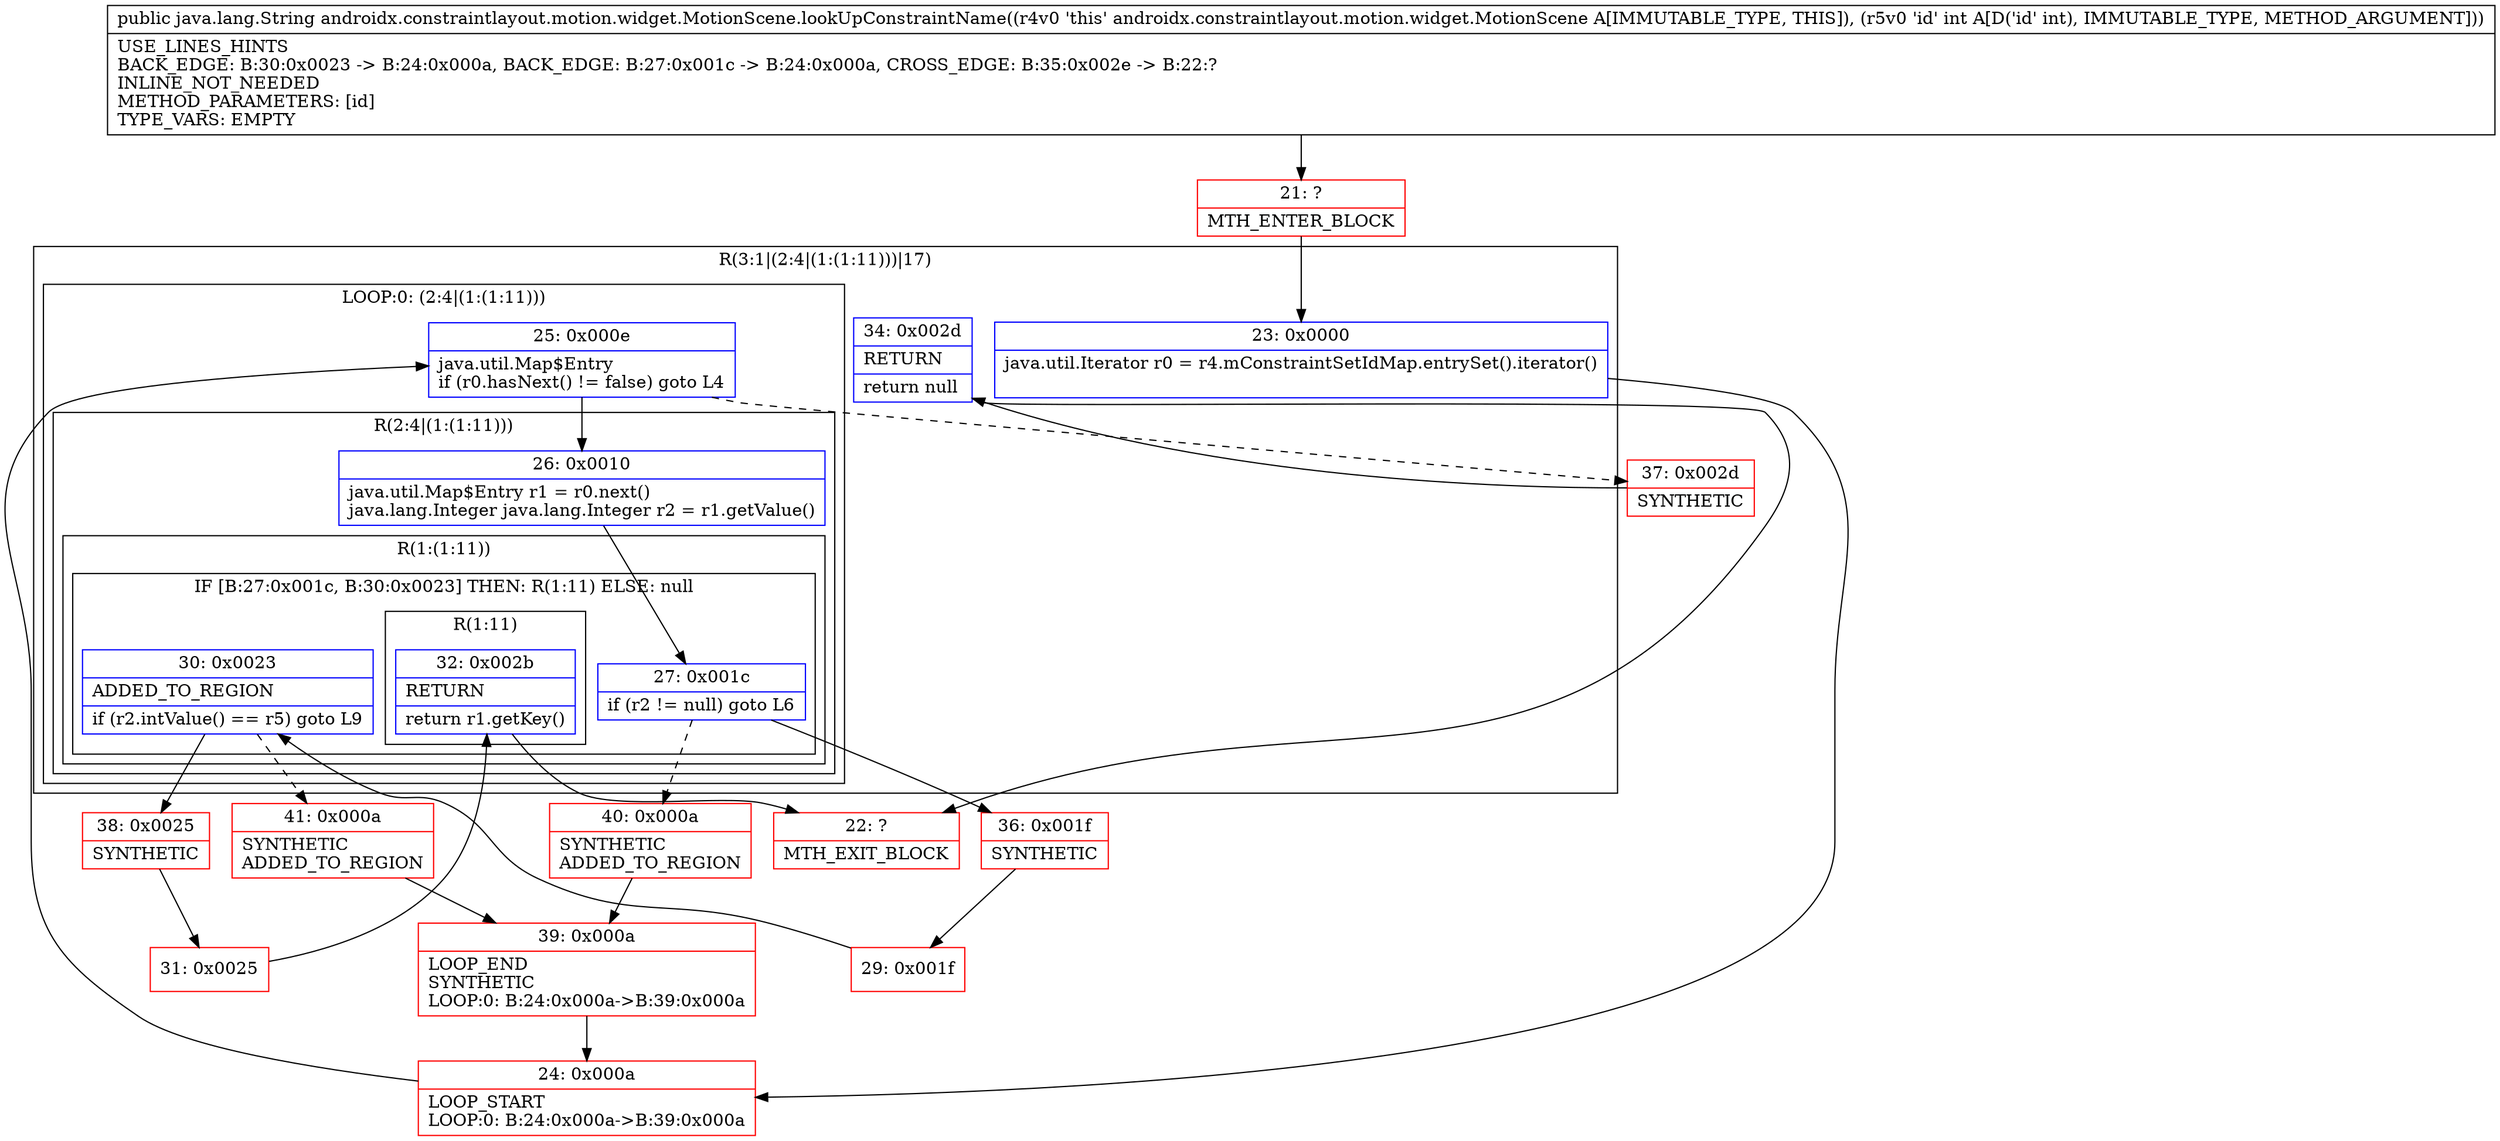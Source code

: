 digraph "CFG forandroidx.constraintlayout.motion.widget.MotionScene.lookUpConstraintName(I)Ljava\/lang\/String;" {
subgraph cluster_Region_1710760042 {
label = "R(3:1|(2:4|(1:(1:11)))|17)";
node [shape=record,color=blue];
Node_23 [shape=record,label="{23\:\ 0x0000|java.util.Iterator r0 = r4.mConstraintSetIdMap.entrySet().iterator()\l\l}"];
subgraph cluster_LoopRegion_62286765 {
label = "LOOP:0: (2:4|(1:(1:11)))";
node [shape=record,color=blue];
Node_25 [shape=record,label="{25\:\ 0x000e|java.util.Map$Entry \lif (r0.hasNext() != false) goto L4\l}"];
subgraph cluster_Region_817485399 {
label = "R(2:4|(1:(1:11)))";
node [shape=record,color=blue];
Node_26 [shape=record,label="{26\:\ 0x0010|java.util.Map$Entry r1 = r0.next()\ljava.lang.Integer java.lang.Integer r2 = r1.getValue()\l}"];
subgraph cluster_Region_149212538 {
label = "R(1:(1:11))";
node [shape=record,color=blue];
subgraph cluster_IfRegion_1857578963 {
label = "IF [B:27:0x001c, B:30:0x0023] THEN: R(1:11) ELSE: null";
node [shape=record,color=blue];
Node_27 [shape=record,label="{27\:\ 0x001c|if (r2 != null) goto L6\l}"];
Node_30 [shape=record,label="{30\:\ 0x0023|ADDED_TO_REGION\l|if (r2.intValue() == r5) goto L9\l}"];
subgraph cluster_Region_1696701704 {
label = "R(1:11)";
node [shape=record,color=blue];
Node_32 [shape=record,label="{32\:\ 0x002b|RETURN\l|return r1.getKey()\l}"];
}
}
}
}
}
Node_34 [shape=record,label="{34\:\ 0x002d|RETURN\l|return null\l}"];
}
Node_21 [shape=record,color=red,label="{21\:\ ?|MTH_ENTER_BLOCK\l}"];
Node_24 [shape=record,color=red,label="{24\:\ 0x000a|LOOP_START\lLOOP:0: B:24:0x000a\-\>B:39:0x000a\l}"];
Node_36 [shape=record,color=red,label="{36\:\ 0x001f|SYNTHETIC\l}"];
Node_29 [shape=record,color=red,label="{29\:\ 0x001f}"];
Node_38 [shape=record,color=red,label="{38\:\ 0x0025|SYNTHETIC\l}"];
Node_31 [shape=record,color=red,label="{31\:\ 0x0025}"];
Node_22 [shape=record,color=red,label="{22\:\ ?|MTH_EXIT_BLOCK\l}"];
Node_41 [shape=record,color=red,label="{41\:\ 0x000a|SYNTHETIC\lADDED_TO_REGION\l}"];
Node_39 [shape=record,color=red,label="{39\:\ 0x000a|LOOP_END\lSYNTHETIC\lLOOP:0: B:24:0x000a\-\>B:39:0x000a\l}"];
Node_40 [shape=record,color=red,label="{40\:\ 0x000a|SYNTHETIC\lADDED_TO_REGION\l}"];
Node_37 [shape=record,color=red,label="{37\:\ 0x002d|SYNTHETIC\l}"];
MethodNode[shape=record,label="{public java.lang.String androidx.constraintlayout.motion.widget.MotionScene.lookUpConstraintName((r4v0 'this' androidx.constraintlayout.motion.widget.MotionScene A[IMMUTABLE_TYPE, THIS]), (r5v0 'id' int A[D('id' int), IMMUTABLE_TYPE, METHOD_ARGUMENT]))  | USE_LINES_HINTS\lBACK_EDGE: B:30:0x0023 \-\> B:24:0x000a, BACK_EDGE: B:27:0x001c \-\> B:24:0x000a, CROSS_EDGE: B:35:0x002e \-\> B:22:?\lINLINE_NOT_NEEDED\lMETHOD_PARAMETERS: [id]\lTYPE_VARS: EMPTY\l}"];
MethodNode -> Node_21;Node_23 -> Node_24;
Node_25 -> Node_26;
Node_25 -> Node_37[style=dashed];
Node_26 -> Node_27;
Node_27 -> Node_36;
Node_27 -> Node_40[style=dashed];
Node_30 -> Node_38;
Node_30 -> Node_41[style=dashed];
Node_32 -> Node_22;
Node_34 -> Node_22;
Node_21 -> Node_23;
Node_24 -> Node_25;
Node_36 -> Node_29;
Node_29 -> Node_30;
Node_38 -> Node_31;
Node_31 -> Node_32;
Node_41 -> Node_39;
Node_39 -> Node_24;
Node_40 -> Node_39;
Node_37 -> Node_34;
}

